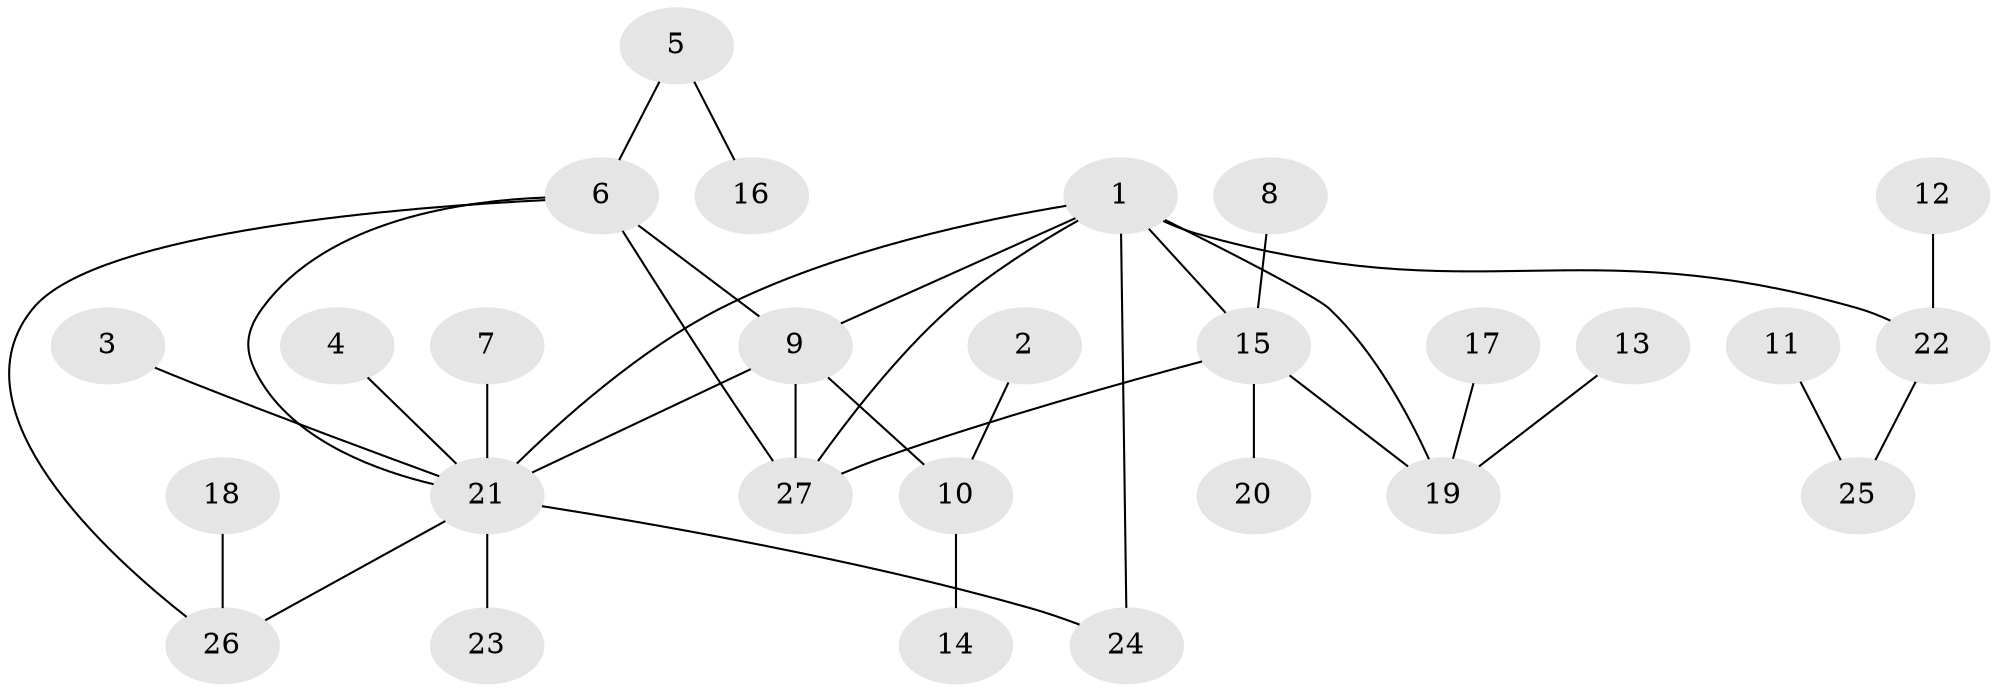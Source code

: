 // original degree distribution, {7: 0.037037037037037035, 5: 0.12962962962962962, 12: 0.018518518518518517, 4: 0.037037037037037035, 8: 0.018518518518518517, 2: 0.2222222222222222, 1: 0.5370370370370371}
// Generated by graph-tools (version 1.1) at 2025/02/03/09/25 03:02:45]
// undirected, 27 vertices, 34 edges
graph export_dot {
graph [start="1"]
  node [color=gray90,style=filled];
  1;
  2;
  3;
  4;
  5;
  6;
  7;
  8;
  9;
  10;
  11;
  12;
  13;
  14;
  15;
  16;
  17;
  18;
  19;
  20;
  21;
  22;
  23;
  24;
  25;
  26;
  27;
  1 -- 9 [weight=1.0];
  1 -- 15 [weight=1.0];
  1 -- 19 [weight=1.0];
  1 -- 21 [weight=1.0];
  1 -- 22 [weight=1.0];
  1 -- 24 [weight=1.0];
  1 -- 27 [weight=1.0];
  2 -- 10 [weight=1.0];
  3 -- 21 [weight=1.0];
  4 -- 21 [weight=1.0];
  5 -- 6 [weight=1.0];
  5 -- 16 [weight=1.0];
  6 -- 9 [weight=2.0];
  6 -- 21 [weight=1.0];
  6 -- 26 [weight=1.0];
  6 -- 27 [weight=2.0];
  7 -- 21 [weight=1.0];
  8 -- 15 [weight=1.0];
  9 -- 10 [weight=1.0];
  9 -- 21 [weight=2.0];
  9 -- 27 [weight=2.0];
  10 -- 14 [weight=1.0];
  11 -- 25 [weight=1.0];
  12 -- 22 [weight=1.0];
  13 -- 19 [weight=1.0];
  15 -- 19 [weight=1.0];
  15 -- 20 [weight=1.0];
  15 -- 27 [weight=1.0];
  17 -- 19 [weight=1.0];
  18 -- 26 [weight=1.0];
  21 -- 23 [weight=1.0];
  21 -- 24 [weight=1.0];
  21 -- 26 [weight=1.0];
  22 -- 25 [weight=1.0];
}
